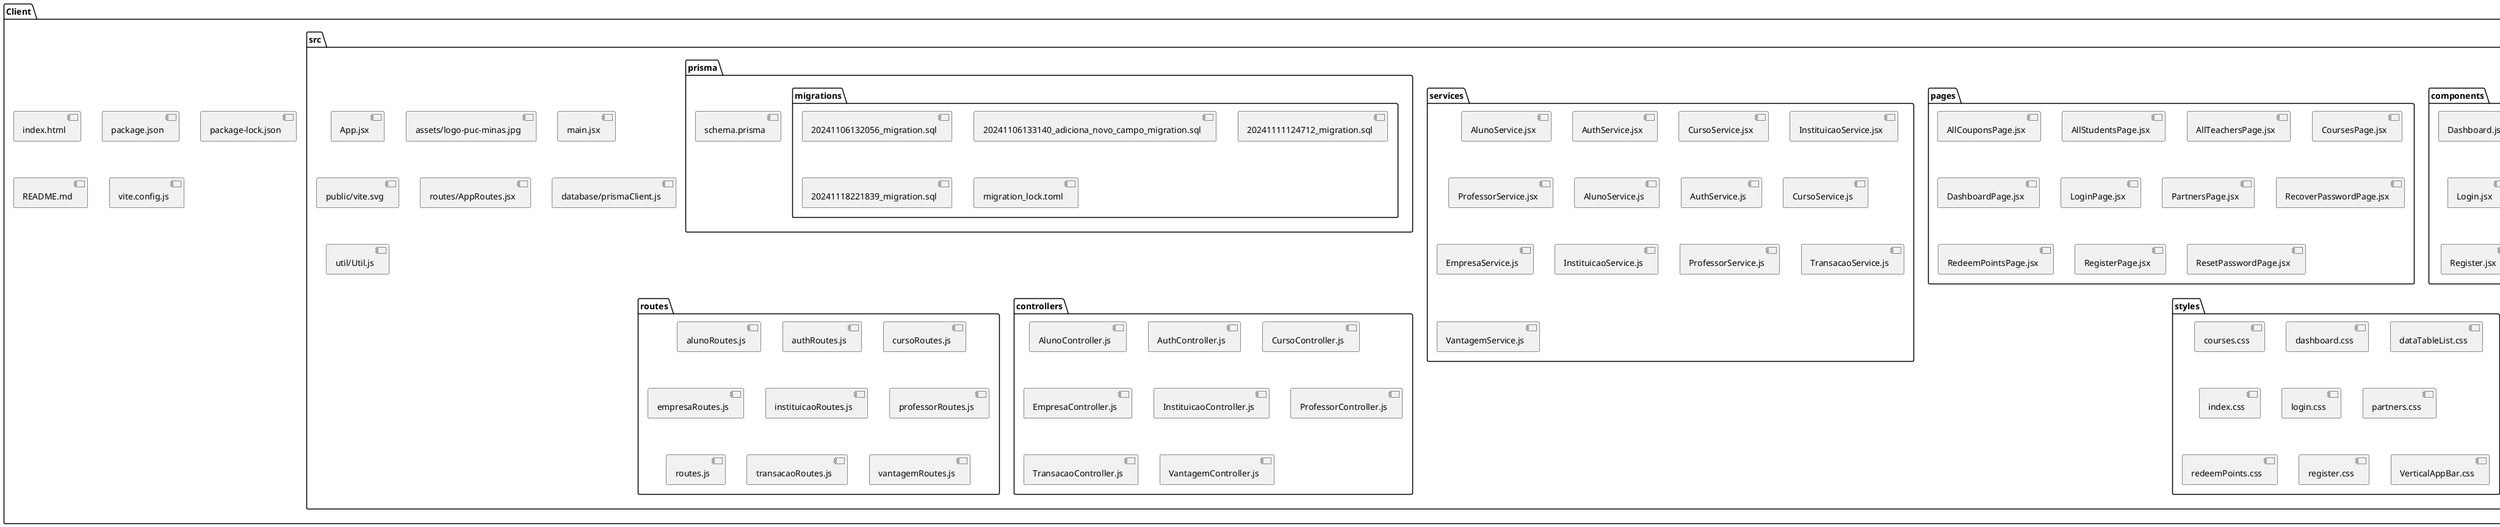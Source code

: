 @startuml
package "Client" {
    [index.html]
    [package.json]
    [package-lock.json]
    [README.md]
    package "src" {
        [App.jsx]
        [assets/logo-puc-minas.jpg]
        package "components" {
            [Dashboard.jsx]
            [DataTableList.jsx]
            [FloatingActionButton.jsx]
            [Login.jsx]
            [PrivateRoute.jsx]
            [RecoverPassword.jsx]
            [Register.jsx]
            [ResetPassword.jsx]
            [VerticalAppBar.jsx]
        }
        [main.jsx]
        package "pages" {
            [AllCouponsPage.jsx]
            [AllStudentsPage.jsx]
            [AllTeachersPage.jsx]
            [CoursesPage.jsx]
            [DashboardPage.jsx]
            [LoginPage.jsx]
            [PartnersPage.jsx]
            [RecoverPasswordPage.jsx]
            [RedeemPointsPage.jsx]
            [RegisterPage.jsx]
            [ResetPasswordPage.jsx]
        }
        [public/vite.svg]
        [routes/AppRoutes.jsx]
        package "services" {
            [AlunoService.jsx]
            [AuthService.jsx]
            [CursoService.jsx]
            [InstituicaoService.jsx]
            [ProfessorService.jsx]
        }
        package "styles" {
            [courses.css]
            [dashboard.css]
            [dataTableList.css]
            [index.css]
            [login.css]
            [partners.css]
            [redeemPoints.css]
            [register.css]
            [VerticalAppBar.css]
        }
    }
    [vite.config.js]
}

package "Server" {
    [.env]
    [app.js]
    [package.json]
    [package-lock.json]
    [README.md]
    [server.js]
    package "src" {
        package "controllers" {
            [AlunoController.js]
            [AuthController.js]
            [CursoController.js]
            [EmpresaController.js]
            [InstituicaoController.js]
            [ProfessorController.js]
            [TransacaoController.js]
            [VantagemController.js]
        }
        [database/prismaClient.js]
        package "routes" {
            [alunoRoutes.js]
            [authRoutes.js]
            [cursoRoutes.js]
            [empresaRoutes.js]
            [instituicaoRoutes.js]
            [professorRoutes.js]
            [routes.js]
            [transacaoRoutes.js]
            [vantagemRoutes.js]
        }
        package "services" {
            [AlunoService.js]
            [AuthService.js]
            [CursoService.js]
            [EmpresaService.js]
            [InstituicaoService.js]
            [ProfessorService.js]
            [TransacaoService.js]
            [VantagemService.js]
        }
        [util/Util.js]
        package "prisma" {
            [schema.prisma]
            package "migrations" {
                [20241106132056_migration.sql]
                [20241106133140_adiciona_novo_campo_migration.sql]
                [20241111124712_migration.sql]
                [20241118221839_migration.sql]
                [migration_lock.toml]
            }
        }
    }
}
@enduml
